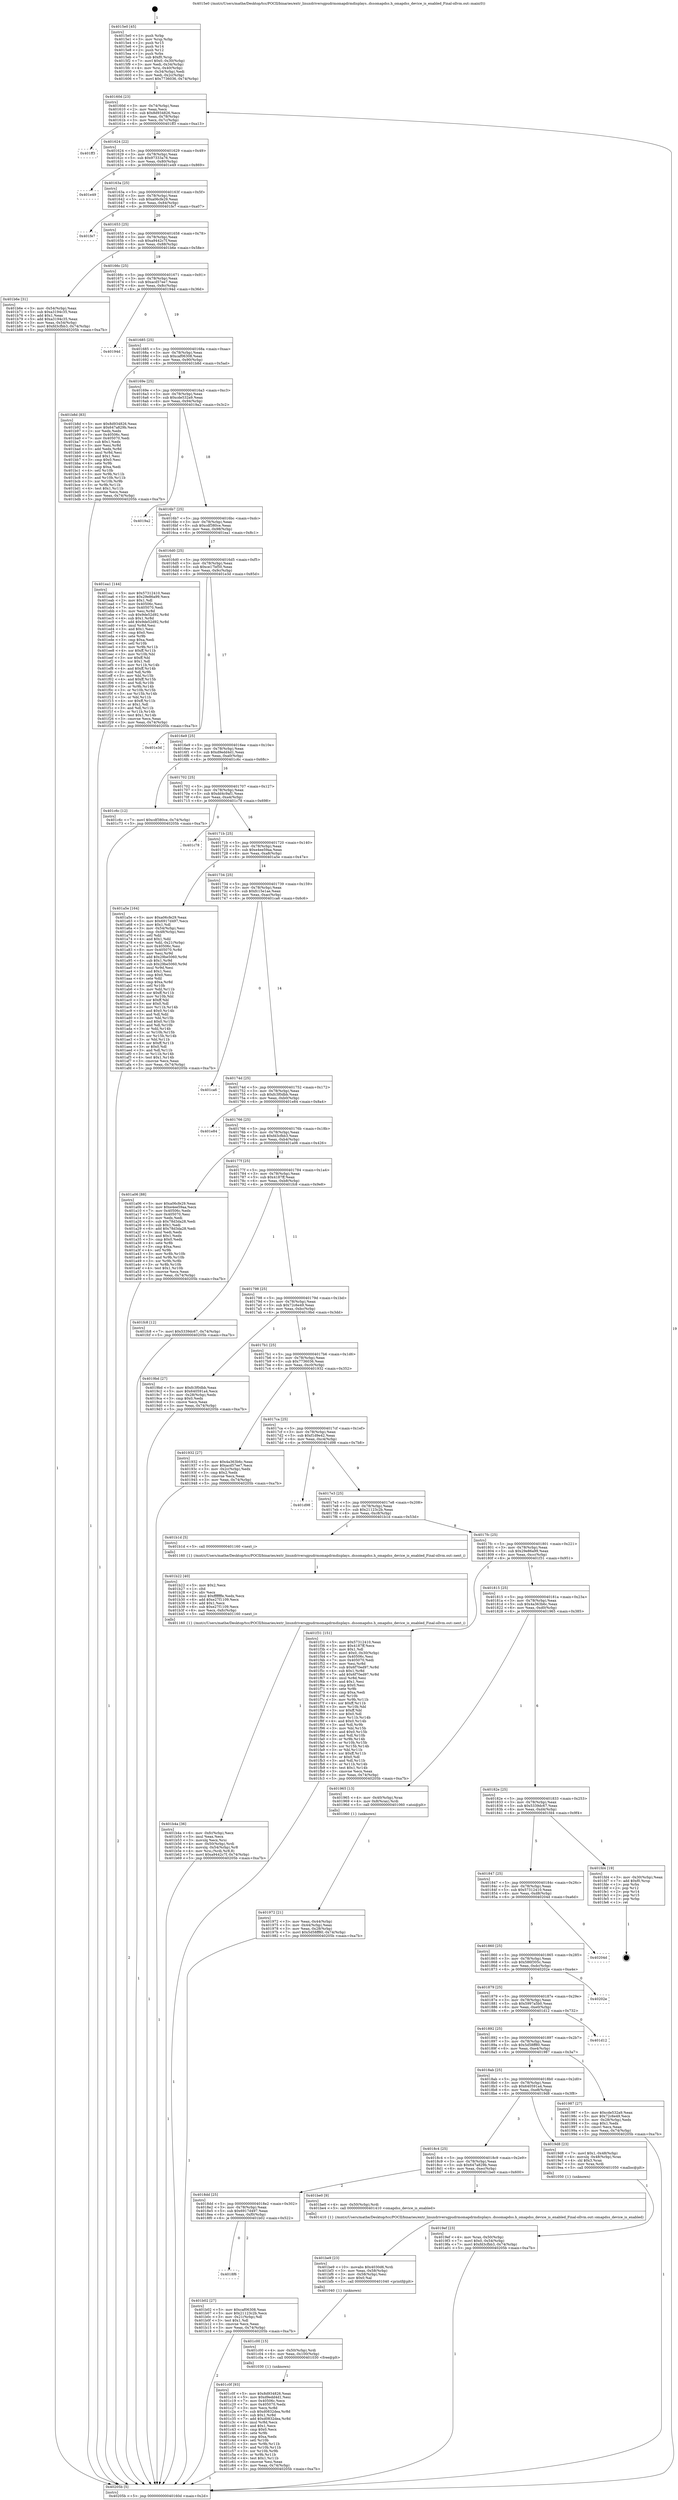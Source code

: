 digraph "0x4015e0" {
  label = "0x4015e0 (/mnt/c/Users/mathe/Desktop/tcc/POCII/binaries/extr_linuxdriversgpudrmomapdrmdisplays..dssomapdss.h_omapdss_device_is_enabled_Final-ollvm.out::main(0))"
  labelloc = "t"
  node[shape=record]

  Entry [label="",width=0.3,height=0.3,shape=circle,fillcolor=black,style=filled]
  "0x40160d" [label="{
     0x40160d [23]\l
     | [instrs]\l
     &nbsp;&nbsp;0x40160d \<+3\>: mov -0x74(%rbp),%eax\l
     &nbsp;&nbsp;0x401610 \<+2\>: mov %eax,%ecx\l
     &nbsp;&nbsp;0x401612 \<+6\>: sub $0x8d934826,%ecx\l
     &nbsp;&nbsp;0x401618 \<+3\>: mov %eax,-0x78(%rbp)\l
     &nbsp;&nbsp;0x40161b \<+3\>: mov %ecx,-0x7c(%rbp)\l
     &nbsp;&nbsp;0x40161e \<+6\>: je 0000000000401ff3 \<main+0xa13\>\l
  }"]
  "0x401ff3" [label="{
     0x401ff3\l
  }", style=dashed]
  "0x401624" [label="{
     0x401624 [22]\l
     | [instrs]\l
     &nbsp;&nbsp;0x401624 \<+5\>: jmp 0000000000401629 \<main+0x49\>\l
     &nbsp;&nbsp;0x401629 \<+3\>: mov -0x78(%rbp),%eax\l
     &nbsp;&nbsp;0x40162c \<+5\>: sub $0x97333a76,%eax\l
     &nbsp;&nbsp;0x401631 \<+3\>: mov %eax,-0x80(%rbp)\l
     &nbsp;&nbsp;0x401634 \<+6\>: je 0000000000401e49 \<main+0x869\>\l
  }"]
  Exit [label="",width=0.3,height=0.3,shape=circle,fillcolor=black,style=filled,peripheries=2]
  "0x401e49" [label="{
     0x401e49\l
  }", style=dashed]
  "0x40163a" [label="{
     0x40163a [25]\l
     | [instrs]\l
     &nbsp;&nbsp;0x40163a \<+5\>: jmp 000000000040163f \<main+0x5f\>\l
     &nbsp;&nbsp;0x40163f \<+3\>: mov -0x78(%rbp),%eax\l
     &nbsp;&nbsp;0x401642 \<+5\>: sub $0xa06cfe29,%eax\l
     &nbsp;&nbsp;0x401647 \<+6\>: mov %eax,-0x84(%rbp)\l
     &nbsp;&nbsp;0x40164d \<+6\>: je 0000000000401fe7 \<main+0xa07\>\l
  }"]
  "0x401c0f" [label="{
     0x401c0f [93]\l
     | [instrs]\l
     &nbsp;&nbsp;0x401c0f \<+5\>: mov $0x8d934826,%eax\l
     &nbsp;&nbsp;0x401c14 \<+5\>: mov $0xd9edd4d1,%esi\l
     &nbsp;&nbsp;0x401c19 \<+7\>: mov 0x40506c,%ecx\l
     &nbsp;&nbsp;0x401c20 \<+7\>: mov 0x405070,%edx\l
     &nbsp;&nbsp;0x401c27 \<+3\>: mov %ecx,%r8d\l
     &nbsp;&nbsp;0x401c2a \<+7\>: sub $0xd0832dea,%r8d\l
     &nbsp;&nbsp;0x401c31 \<+4\>: sub $0x1,%r8d\l
     &nbsp;&nbsp;0x401c35 \<+7\>: add $0xd0832dea,%r8d\l
     &nbsp;&nbsp;0x401c3c \<+4\>: imul %r8d,%ecx\l
     &nbsp;&nbsp;0x401c40 \<+3\>: and $0x1,%ecx\l
     &nbsp;&nbsp;0x401c43 \<+3\>: cmp $0x0,%ecx\l
     &nbsp;&nbsp;0x401c46 \<+4\>: sete %r9b\l
     &nbsp;&nbsp;0x401c4a \<+3\>: cmp $0xa,%edx\l
     &nbsp;&nbsp;0x401c4d \<+4\>: setl %r10b\l
     &nbsp;&nbsp;0x401c51 \<+3\>: mov %r9b,%r11b\l
     &nbsp;&nbsp;0x401c54 \<+3\>: and %r10b,%r11b\l
     &nbsp;&nbsp;0x401c57 \<+3\>: xor %r10b,%r9b\l
     &nbsp;&nbsp;0x401c5a \<+3\>: or %r9b,%r11b\l
     &nbsp;&nbsp;0x401c5d \<+4\>: test $0x1,%r11b\l
     &nbsp;&nbsp;0x401c61 \<+3\>: cmovne %esi,%eax\l
     &nbsp;&nbsp;0x401c64 \<+3\>: mov %eax,-0x74(%rbp)\l
     &nbsp;&nbsp;0x401c67 \<+5\>: jmp 000000000040205b \<main+0xa7b\>\l
  }"]
  "0x401fe7" [label="{
     0x401fe7\l
  }", style=dashed]
  "0x401653" [label="{
     0x401653 [25]\l
     | [instrs]\l
     &nbsp;&nbsp;0x401653 \<+5\>: jmp 0000000000401658 \<main+0x78\>\l
     &nbsp;&nbsp;0x401658 \<+3\>: mov -0x78(%rbp),%eax\l
     &nbsp;&nbsp;0x40165b \<+5\>: sub $0xa9442c7f,%eax\l
     &nbsp;&nbsp;0x401660 \<+6\>: mov %eax,-0x88(%rbp)\l
     &nbsp;&nbsp;0x401666 \<+6\>: je 0000000000401b6e \<main+0x58e\>\l
  }"]
  "0x401c00" [label="{
     0x401c00 [15]\l
     | [instrs]\l
     &nbsp;&nbsp;0x401c00 \<+4\>: mov -0x50(%rbp),%rdi\l
     &nbsp;&nbsp;0x401c04 \<+6\>: mov %eax,-0x100(%rbp)\l
     &nbsp;&nbsp;0x401c0a \<+5\>: call 0000000000401030 \<free@plt\>\l
     | [calls]\l
     &nbsp;&nbsp;0x401030 \{1\} (unknown)\l
  }"]
  "0x401b6e" [label="{
     0x401b6e [31]\l
     | [instrs]\l
     &nbsp;&nbsp;0x401b6e \<+3\>: mov -0x54(%rbp),%eax\l
     &nbsp;&nbsp;0x401b71 \<+5\>: sub $0xa3194c35,%eax\l
     &nbsp;&nbsp;0x401b76 \<+3\>: add $0x1,%eax\l
     &nbsp;&nbsp;0x401b79 \<+5\>: add $0xa3194c35,%eax\l
     &nbsp;&nbsp;0x401b7e \<+3\>: mov %eax,-0x54(%rbp)\l
     &nbsp;&nbsp;0x401b81 \<+7\>: movl $0xfd3cfbb3,-0x74(%rbp)\l
     &nbsp;&nbsp;0x401b88 \<+5\>: jmp 000000000040205b \<main+0xa7b\>\l
  }"]
  "0x40166c" [label="{
     0x40166c [25]\l
     | [instrs]\l
     &nbsp;&nbsp;0x40166c \<+5\>: jmp 0000000000401671 \<main+0x91\>\l
     &nbsp;&nbsp;0x401671 \<+3\>: mov -0x78(%rbp),%eax\l
     &nbsp;&nbsp;0x401674 \<+5\>: sub $0xacd57ee7,%eax\l
     &nbsp;&nbsp;0x401679 \<+6\>: mov %eax,-0x8c(%rbp)\l
     &nbsp;&nbsp;0x40167f \<+6\>: je 000000000040194d \<main+0x36d\>\l
  }"]
  "0x401be9" [label="{
     0x401be9 [23]\l
     | [instrs]\l
     &nbsp;&nbsp;0x401be9 \<+10\>: movabs $0x4030d6,%rdi\l
     &nbsp;&nbsp;0x401bf3 \<+3\>: mov %eax,-0x58(%rbp)\l
     &nbsp;&nbsp;0x401bf6 \<+3\>: mov -0x58(%rbp),%esi\l
     &nbsp;&nbsp;0x401bf9 \<+2\>: mov $0x0,%al\l
     &nbsp;&nbsp;0x401bfb \<+5\>: call 0000000000401040 \<printf@plt\>\l
     | [calls]\l
     &nbsp;&nbsp;0x401040 \{1\} (unknown)\l
  }"]
  "0x40194d" [label="{
     0x40194d\l
  }", style=dashed]
  "0x401685" [label="{
     0x401685 [25]\l
     | [instrs]\l
     &nbsp;&nbsp;0x401685 \<+5\>: jmp 000000000040168a \<main+0xaa\>\l
     &nbsp;&nbsp;0x40168a \<+3\>: mov -0x78(%rbp),%eax\l
     &nbsp;&nbsp;0x40168d \<+5\>: sub $0xcaf06308,%eax\l
     &nbsp;&nbsp;0x401692 \<+6\>: mov %eax,-0x90(%rbp)\l
     &nbsp;&nbsp;0x401698 \<+6\>: je 0000000000401b8d \<main+0x5ad\>\l
  }"]
  "0x401b4a" [label="{
     0x401b4a [36]\l
     | [instrs]\l
     &nbsp;&nbsp;0x401b4a \<+6\>: mov -0xfc(%rbp),%ecx\l
     &nbsp;&nbsp;0x401b50 \<+3\>: imul %eax,%ecx\l
     &nbsp;&nbsp;0x401b53 \<+3\>: movslq %ecx,%rsi\l
     &nbsp;&nbsp;0x401b56 \<+4\>: mov -0x50(%rbp),%rdi\l
     &nbsp;&nbsp;0x401b5a \<+4\>: movslq -0x54(%rbp),%r8\l
     &nbsp;&nbsp;0x401b5e \<+4\>: mov %rsi,(%rdi,%r8,8)\l
     &nbsp;&nbsp;0x401b62 \<+7\>: movl $0xa9442c7f,-0x74(%rbp)\l
     &nbsp;&nbsp;0x401b69 \<+5\>: jmp 000000000040205b \<main+0xa7b\>\l
  }"]
  "0x401b8d" [label="{
     0x401b8d [83]\l
     | [instrs]\l
     &nbsp;&nbsp;0x401b8d \<+5\>: mov $0x8d934826,%eax\l
     &nbsp;&nbsp;0x401b92 \<+5\>: mov $0x647a829b,%ecx\l
     &nbsp;&nbsp;0x401b97 \<+2\>: xor %edx,%edx\l
     &nbsp;&nbsp;0x401b99 \<+7\>: mov 0x40506c,%esi\l
     &nbsp;&nbsp;0x401ba0 \<+7\>: mov 0x405070,%edi\l
     &nbsp;&nbsp;0x401ba7 \<+3\>: sub $0x1,%edx\l
     &nbsp;&nbsp;0x401baa \<+3\>: mov %esi,%r8d\l
     &nbsp;&nbsp;0x401bad \<+3\>: add %edx,%r8d\l
     &nbsp;&nbsp;0x401bb0 \<+4\>: imul %r8d,%esi\l
     &nbsp;&nbsp;0x401bb4 \<+3\>: and $0x1,%esi\l
     &nbsp;&nbsp;0x401bb7 \<+3\>: cmp $0x0,%esi\l
     &nbsp;&nbsp;0x401bba \<+4\>: sete %r9b\l
     &nbsp;&nbsp;0x401bbe \<+3\>: cmp $0xa,%edi\l
     &nbsp;&nbsp;0x401bc1 \<+4\>: setl %r10b\l
     &nbsp;&nbsp;0x401bc5 \<+3\>: mov %r9b,%r11b\l
     &nbsp;&nbsp;0x401bc8 \<+3\>: and %r10b,%r11b\l
     &nbsp;&nbsp;0x401bcb \<+3\>: xor %r10b,%r9b\l
     &nbsp;&nbsp;0x401bce \<+3\>: or %r9b,%r11b\l
     &nbsp;&nbsp;0x401bd1 \<+4\>: test $0x1,%r11b\l
     &nbsp;&nbsp;0x401bd5 \<+3\>: cmovne %ecx,%eax\l
     &nbsp;&nbsp;0x401bd8 \<+3\>: mov %eax,-0x74(%rbp)\l
     &nbsp;&nbsp;0x401bdb \<+5\>: jmp 000000000040205b \<main+0xa7b\>\l
  }"]
  "0x40169e" [label="{
     0x40169e [25]\l
     | [instrs]\l
     &nbsp;&nbsp;0x40169e \<+5\>: jmp 00000000004016a3 \<main+0xc3\>\l
     &nbsp;&nbsp;0x4016a3 \<+3\>: mov -0x78(%rbp),%eax\l
     &nbsp;&nbsp;0x4016a6 \<+5\>: sub $0xcde532a9,%eax\l
     &nbsp;&nbsp;0x4016ab \<+6\>: mov %eax,-0x94(%rbp)\l
     &nbsp;&nbsp;0x4016b1 \<+6\>: je 00000000004019a2 \<main+0x3c2\>\l
  }"]
  "0x401b22" [label="{
     0x401b22 [40]\l
     | [instrs]\l
     &nbsp;&nbsp;0x401b22 \<+5\>: mov $0x2,%ecx\l
     &nbsp;&nbsp;0x401b27 \<+1\>: cltd\l
     &nbsp;&nbsp;0x401b28 \<+2\>: idiv %ecx\l
     &nbsp;&nbsp;0x401b2a \<+6\>: imul $0xfffffffe,%edx,%ecx\l
     &nbsp;&nbsp;0x401b30 \<+6\>: add $0xe27f1109,%ecx\l
     &nbsp;&nbsp;0x401b36 \<+3\>: add $0x1,%ecx\l
     &nbsp;&nbsp;0x401b39 \<+6\>: sub $0xe27f1109,%ecx\l
     &nbsp;&nbsp;0x401b3f \<+6\>: mov %ecx,-0xfc(%rbp)\l
     &nbsp;&nbsp;0x401b45 \<+5\>: call 0000000000401160 \<next_i\>\l
     | [calls]\l
     &nbsp;&nbsp;0x401160 \{1\} (/mnt/c/Users/mathe/Desktop/tcc/POCII/binaries/extr_linuxdriversgpudrmomapdrmdisplays..dssomapdss.h_omapdss_device_is_enabled_Final-ollvm.out::next_i)\l
  }"]
  "0x4019a2" [label="{
     0x4019a2\l
  }", style=dashed]
  "0x4016b7" [label="{
     0x4016b7 [25]\l
     | [instrs]\l
     &nbsp;&nbsp;0x4016b7 \<+5\>: jmp 00000000004016bc \<main+0xdc\>\l
     &nbsp;&nbsp;0x4016bc \<+3\>: mov -0x78(%rbp),%eax\l
     &nbsp;&nbsp;0x4016bf \<+5\>: sub $0xcdf380ce,%eax\l
     &nbsp;&nbsp;0x4016c4 \<+6\>: mov %eax,-0x98(%rbp)\l
     &nbsp;&nbsp;0x4016ca \<+6\>: je 0000000000401ea1 \<main+0x8c1\>\l
  }"]
  "0x4018f6" [label="{
     0x4018f6\l
  }", style=dashed]
  "0x401ea1" [label="{
     0x401ea1 [144]\l
     | [instrs]\l
     &nbsp;&nbsp;0x401ea1 \<+5\>: mov $0x57312410,%eax\l
     &nbsp;&nbsp;0x401ea6 \<+5\>: mov $0x29e86a99,%ecx\l
     &nbsp;&nbsp;0x401eab \<+2\>: mov $0x1,%dl\l
     &nbsp;&nbsp;0x401ead \<+7\>: mov 0x40506c,%esi\l
     &nbsp;&nbsp;0x401eb4 \<+7\>: mov 0x405070,%edi\l
     &nbsp;&nbsp;0x401ebb \<+3\>: mov %esi,%r8d\l
     &nbsp;&nbsp;0x401ebe \<+7\>: sub $0x9de52d92,%r8d\l
     &nbsp;&nbsp;0x401ec5 \<+4\>: sub $0x1,%r8d\l
     &nbsp;&nbsp;0x401ec9 \<+7\>: add $0x9de52d92,%r8d\l
     &nbsp;&nbsp;0x401ed0 \<+4\>: imul %r8d,%esi\l
     &nbsp;&nbsp;0x401ed4 \<+3\>: and $0x1,%esi\l
     &nbsp;&nbsp;0x401ed7 \<+3\>: cmp $0x0,%esi\l
     &nbsp;&nbsp;0x401eda \<+4\>: sete %r9b\l
     &nbsp;&nbsp;0x401ede \<+3\>: cmp $0xa,%edi\l
     &nbsp;&nbsp;0x401ee1 \<+4\>: setl %r10b\l
     &nbsp;&nbsp;0x401ee5 \<+3\>: mov %r9b,%r11b\l
     &nbsp;&nbsp;0x401ee8 \<+4\>: xor $0xff,%r11b\l
     &nbsp;&nbsp;0x401eec \<+3\>: mov %r10b,%bl\l
     &nbsp;&nbsp;0x401eef \<+3\>: xor $0xff,%bl\l
     &nbsp;&nbsp;0x401ef2 \<+3\>: xor $0x1,%dl\l
     &nbsp;&nbsp;0x401ef5 \<+3\>: mov %r11b,%r14b\l
     &nbsp;&nbsp;0x401ef8 \<+4\>: and $0xff,%r14b\l
     &nbsp;&nbsp;0x401efc \<+3\>: and %dl,%r9b\l
     &nbsp;&nbsp;0x401eff \<+3\>: mov %bl,%r15b\l
     &nbsp;&nbsp;0x401f02 \<+4\>: and $0xff,%r15b\l
     &nbsp;&nbsp;0x401f06 \<+3\>: and %dl,%r10b\l
     &nbsp;&nbsp;0x401f09 \<+3\>: or %r9b,%r14b\l
     &nbsp;&nbsp;0x401f0c \<+3\>: or %r10b,%r15b\l
     &nbsp;&nbsp;0x401f0f \<+3\>: xor %r15b,%r14b\l
     &nbsp;&nbsp;0x401f12 \<+3\>: or %bl,%r11b\l
     &nbsp;&nbsp;0x401f15 \<+4\>: xor $0xff,%r11b\l
     &nbsp;&nbsp;0x401f19 \<+3\>: or $0x1,%dl\l
     &nbsp;&nbsp;0x401f1c \<+3\>: and %dl,%r11b\l
     &nbsp;&nbsp;0x401f1f \<+3\>: or %r11b,%r14b\l
     &nbsp;&nbsp;0x401f22 \<+4\>: test $0x1,%r14b\l
     &nbsp;&nbsp;0x401f26 \<+3\>: cmovne %ecx,%eax\l
     &nbsp;&nbsp;0x401f29 \<+3\>: mov %eax,-0x74(%rbp)\l
     &nbsp;&nbsp;0x401f2c \<+5\>: jmp 000000000040205b \<main+0xa7b\>\l
  }"]
  "0x4016d0" [label="{
     0x4016d0 [25]\l
     | [instrs]\l
     &nbsp;&nbsp;0x4016d0 \<+5\>: jmp 00000000004016d5 \<main+0xf5\>\l
     &nbsp;&nbsp;0x4016d5 \<+3\>: mov -0x78(%rbp),%eax\l
     &nbsp;&nbsp;0x4016d8 \<+5\>: sub $0xce17bf50,%eax\l
     &nbsp;&nbsp;0x4016dd \<+6\>: mov %eax,-0x9c(%rbp)\l
     &nbsp;&nbsp;0x4016e3 \<+6\>: je 0000000000401e3d \<main+0x85d\>\l
  }"]
  "0x401b02" [label="{
     0x401b02 [27]\l
     | [instrs]\l
     &nbsp;&nbsp;0x401b02 \<+5\>: mov $0xcaf06308,%eax\l
     &nbsp;&nbsp;0x401b07 \<+5\>: mov $0x21123c2b,%ecx\l
     &nbsp;&nbsp;0x401b0c \<+3\>: mov -0x21(%rbp),%dl\l
     &nbsp;&nbsp;0x401b0f \<+3\>: test $0x1,%dl\l
     &nbsp;&nbsp;0x401b12 \<+3\>: cmovne %ecx,%eax\l
     &nbsp;&nbsp;0x401b15 \<+3\>: mov %eax,-0x74(%rbp)\l
     &nbsp;&nbsp;0x401b18 \<+5\>: jmp 000000000040205b \<main+0xa7b\>\l
  }"]
  "0x401e3d" [label="{
     0x401e3d\l
  }", style=dashed]
  "0x4016e9" [label="{
     0x4016e9 [25]\l
     | [instrs]\l
     &nbsp;&nbsp;0x4016e9 \<+5\>: jmp 00000000004016ee \<main+0x10e\>\l
     &nbsp;&nbsp;0x4016ee \<+3\>: mov -0x78(%rbp),%eax\l
     &nbsp;&nbsp;0x4016f1 \<+5\>: sub $0xd9edd4d1,%eax\l
     &nbsp;&nbsp;0x4016f6 \<+6\>: mov %eax,-0xa0(%rbp)\l
     &nbsp;&nbsp;0x4016fc \<+6\>: je 0000000000401c6c \<main+0x68c\>\l
  }"]
  "0x4018dd" [label="{
     0x4018dd [25]\l
     | [instrs]\l
     &nbsp;&nbsp;0x4018dd \<+5\>: jmp 00000000004018e2 \<main+0x302\>\l
     &nbsp;&nbsp;0x4018e2 \<+3\>: mov -0x78(%rbp),%eax\l
     &nbsp;&nbsp;0x4018e5 \<+5\>: sub $0x6917d497,%eax\l
     &nbsp;&nbsp;0x4018ea \<+6\>: mov %eax,-0xf0(%rbp)\l
     &nbsp;&nbsp;0x4018f0 \<+6\>: je 0000000000401b02 \<main+0x522\>\l
  }"]
  "0x401c6c" [label="{
     0x401c6c [12]\l
     | [instrs]\l
     &nbsp;&nbsp;0x401c6c \<+7\>: movl $0xcdf380ce,-0x74(%rbp)\l
     &nbsp;&nbsp;0x401c73 \<+5\>: jmp 000000000040205b \<main+0xa7b\>\l
  }"]
  "0x401702" [label="{
     0x401702 [25]\l
     | [instrs]\l
     &nbsp;&nbsp;0x401702 \<+5\>: jmp 0000000000401707 \<main+0x127\>\l
     &nbsp;&nbsp;0x401707 \<+3\>: mov -0x78(%rbp),%eax\l
     &nbsp;&nbsp;0x40170a \<+5\>: sub $0xdd4c9af1,%eax\l
     &nbsp;&nbsp;0x40170f \<+6\>: mov %eax,-0xa4(%rbp)\l
     &nbsp;&nbsp;0x401715 \<+6\>: je 0000000000401c78 \<main+0x698\>\l
  }"]
  "0x401be0" [label="{
     0x401be0 [9]\l
     | [instrs]\l
     &nbsp;&nbsp;0x401be0 \<+4\>: mov -0x50(%rbp),%rdi\l
     &nbsp;&nbsp;0x401be4 \<+5\>: call 0000000000401410 \<omapdss_device_is_enabled\>\l
     | [calls]\l
     &nbsp;&nbsp;0x401410 \{1\} (/mnt/c/Users/mathe/Desktop/tcc/POCII/binaries/extr_linuxdriversgpudrmomapdrmdisplays..dssomapdss.h_omapdss_device_is_enabled_Final-ollvm.out::omapdss_device_is_enabled)\l
  }"]
  "0x401c78" [label="{
     0x401c78\l
  }", style=dashed]
  "0x40171b" [label="{
     0x40171b [25]\l
     | [instrs]\l
     &nbsp;&nbsp;0x40171b \<+5\>: jmp 0000000000401720 \<main+0x140\>\l
     &nbsp;&nbsp;0x401720 \<+3\>: mov -0x78(%rbp),%eax\l
     &nbsp;&nbsp;0x401723 \<+5\>: sub $0xe4ee59aa,%eax\l
     &nbsp;&nbsp;0x401728 \<+6\>: mov %eax,-0xa8(%rbp)\l
     &nbsp;&nbsp;0x40172e \<+6\>: je 0000000000401a5e \<main+0x47e\>\l
  }"]
  "0x4019ef" [label="{
     0x4019ef [23]\l
     | [instrs]\l
     &nbsp;&nbsp;0x4019ef \<+4\>: mov %rax,-0x50(%rbp)\l
     &nbsp;&nbsp;0x4019f3 \<+7\>: movl $0x0,-0x54(%rbp)\l
     &nbsp;&nbsp;0x4019fa \<+7\>: movl $0xfd3cfbb3,-0x74(%rbp)\l
     &nbsp;&nbsp;0x401a01 \<+5\>: jmp 000000000040205b \<main+0xa7b\>\l
  }"]
  "0x401a5e" [label="{
     0x401a5e [164]\l
     | [instrs]\l
     &nbsp;&nbsp;0x401a5e \<+5\>: mov $0xa06cfe29,%eax\l
     &nbsp;&nbsp;0x401a63 \<+5\>: mov $0x6917d497,%ecx\l
     &nbsp;&nbsp;0x401a68 \<+2\>: mov $0x1,%dl\l
     &nbsp;&nbsp;0x401a6a \<+3\>: mov -0x54(%rbp),%esi\l
     &nbsp;&nbsp;0x401a6d \<+3\>: cmp -0x48(%rbp),%esi\l
     &nbsp;&nbsp;0x401a70 \<+4\>: setl %dil\l
     &nbsp;&nbsp;0x401a74 \<+4\>: and $0x1,%dil\l
     &nbsp;&nbsp;0x401a78 \<+4\>: mov %dil,-0x21(%rbp)\l
     &nbsp;&nbsp;0x401a7c \<+7\>: mov 0x40506c,%esi\l
     &nbsp;&nbsp;0x401a83 \<+8\>: mov 0x405070,%r8d\l
     &nbsp;&nbsp;0x401a8b \<+3\>: mov %esi,%r9d\l
     &nbsp;&nbsp;0x401a8e \<+7\>: add $0x29be5060,%r9d\l
     &nbsp;&nbsp;0x401a95 \<+4\>: sub $0x1,%r9d\l
     &nbsp;&nbsp;0x401a99 \<+7\>: sub $0x29be5060,%r9d\l
     &nbsp;&nbsp;0x401aa0 \<+4\>: imul %r9d,%esi\l
     &nbsp;&nbsp;0x401aa4 \<+3\>: and $0x1,%esi\l
     &nbsp;&nbsp;0x401aa7 \<+3\>: cmp $0x0,%esi\l
     &nbsp;&nbsp;0x401aaa \<+4\>: sete %dil\l
     &nbsp;&nbsp;0x401aae \<+4\>: cmp $0xa,%r8d\l
     &nbsp;&nbsp;0x401ab2 \<+4\>: setl %r10b\l
     &nbsp;&nbsp;0x401ab6 \<+3\>: mov %dil,%r11b\l
     &nbsp;&nbsp;0x401ab9 \<+4\>: xor $0xff,%r11b\l
     &nbsp;&nbsp;0x401abd \<+3\>: mov %r10b,%bl\l
     &nbsp;&nbsp;0x401ac0 \<+3\>: xor $0xff,%bl\l
     &nbsp;&nbsp;0x401ac3 \<+3\>: xor $0x0,%dl\l
     &nbsp;&nbsp;0x401ac6 \<+3\>: mov %r11b,%r14b\l
     &nbsp;&nbsp;0x401ac9 \<+4\>: and $0x0,%r14b\l
     &nbsp;&nbsp;0x401acd \<+3\>: and %dl,%dil\l
     &nbsp;&nbsp;0x401ad0 \<+3\>: mov %bl,%r15b\l
     &nbsp;&nbsp;0x401ad3 \<+4\>: and $0x0,%r15b\l
     &nbsp;&nbsp;0x401ad7 \<+3\>: and %dl,%r10b\l
     &nbsp;&nbsp;0x401ada \<+3\>: or %dil,%r14b\l
     &nbsp;&nbsp;0x401add \<+3\>: or %r10b,%r15b\l
     &nbsp;&nbsp;0x401ae0 \<+3\>: xor %r15b,%r14b\l
     &nbsp;&nbsp;0x401ae3 \<+3\>: or %bl,%r11b\l
     &nbsp;&nbsp;0x401ae6 \<+4\>: xor $0xff,%r11b\l
     &nbsp;&nbsp;0x401aea \<+3\>: or $0x0,%dl\l
     &nbsp;&nbsp;0x401aed \<+3\>: and %dl,%r11b\l
     &nbsp;&nbsp;0x401af0 \<+3\>: or %r11b,%r14b\l
     &nbsp;&nbsp;0x401af3 \<+4\>: test $0x1,%r14b\l
     &nbsp;&nbsp;0x401af7 \<+3\>: cmovne %ecx,%eax\l
     &nbsp;&nbsp;0x401afa \<+3\>: mov %eax,-0x74(%rbp)\l
     &nbsp;&nbsp;0x401afd \<+5\>: jmp 000000000040205b \<main+0xa7b\>\l
  }"]
  "0x401734" [label="{
     0x401734 [25]\l
     | [instrs]\l
     &nbsp;&nbsp;0x401734 \<+5\>: jmp 0000000000401739 \<main+0x159\>\l
     &nbsp;&nbsp;0x401739 \<+3\>: mov -0x78(%rbp),%eax\l
     &nbsp;&nbsp;0x40173c \<+5\>: sub $0xfc15e1ae,%eax\l
     &nbsp;&nbsp;0x401741 \<+6\>: mov %eax,-0xac(%rbp)\l
     &nbsp;&nbsp;0x401747 \<+6\>: je 0000000000401ca6 \<main+0x6c6\>\l
  }"]
  "0x4018c4" [label="{
     0x4018c4 [25]\l
     | [instrs]\l
     &nbsp;&nbsp;0x4018c4 \<+5\>: jmp 00000000004018c9 \<main+0x2e9\>\l
     &nbsp;&nbsp;0x4018c9 \<+3\>: mov -0x78(%rbp),%eax\l
     &nbsp;&nbsp;0x4018cc \<+5\>: sub $0x647a829b,%eax\l
     &nbsp;&nbsp;0x4018d1 \<+6\>: mov %eax,-0xec(%rbp)\l
     &nbsp;&nbsp;0x4018d7 \<+6\>: je 0000000000401be0 \<main+0x600\>\l
  }"]
  "0x401ca6" [label="{
     0x401ca6\l
  }", style=dashed]
  "0x40174d" [label="{
     0x40174d [25]\l
     | [instrs]\l
     &nbsp;&nbsp;0x40174d \<+5\>: jmp 0000000000401752 \<main+0x172\>\l
     &nbsp;&nbsp;0x401752 \<+3\>: mov -0x78(%rbp),%eax\l
     &nbsp;&nbsp;0x401755 \<+5\>: sub $0xfc3f0dbb,%eax\l
     &nbsp;&nbsp;0x40175a \<+6\>: mov %eax,-0xb0(%rbp)\l
     &nbsp;&nbsp;0x401760 \<+6\>: je 0000000000401e84 \<main+0x8a4\>\l
  }"]
  "0x4019d8" [label="{
     0x4019d8 [23]\l
     | [instrs]\l
     &nbsp;&nbsp;0x4019d8 \<+7\>: movl $0x1,-0x48(%rbp)\l
     &nbsp;&nbsp;0x4019df \<+4\>: movslq -0x48(%rbp),%rax\l
     &nbsp;&nbsp;0x4019e3 \<+4\>: shl $0x3,%rax\l
     &nbsp;&nbsp;0x4019e7 \<+3\>: mov %rax,%rdi\l
     &nbsp;&nbsp;0x4019ea \<+5\>: call 0000000000401050 \<malloc@plt\>\l
     | [calls]\l
     &nbsp;&nbsp;0x401050 \{1\} (unknown)\l
  }"]
  "0x401e84" [label="{
     0x401e84\l
  }", style=dashed]
  "0x401766" [label="{
     0x401766 [25]\l
     | [instrs]\l
     &nbsp;&nbsp;0x401766 \<+5\>: jmp 000000000040176b \<main+0x18b\>\l
     &nbsp;&nbsp;0x40176b \<+3\>: mov -0x78(%rbp),%eax\l
     &nbsp;&nbsp;0x40176e \<+5\>: sub $0xfd3cfbb3,%eax\l
     &nbsp;&nbsp;0x401773 \<+6\>: mov %eax,-0xb4(%rbp)\l
     &nbsp;&nbsp;0x401779 \<+6\>: je 0000000000401a06 \<main+0x426\>\l
  }"]
  "0x4018ab" [label="{
     0x4018ab [25]\l
     | [instrs]\l
     &nbsp;&nbsp;0x4018ab \<+5\>: jmp 00000000004018b0 \<main+0x2d0\>\l
     &nbsp;&nbsp;0x4018b0 \<+3\>: mov -0x78(%rbp),%eax\l
     &nbsp;&nbsp;0x4018b3 \<+5\>: sub $0x640591a4,%eax\l
     &nbsp;&nbsp;0x4018b8 \<+6\>: mov %eax,-0xe8(%rbp)\l
     &nbsp;&nbsp;0x4018be \<+6\>: je 00000000004019d8 \<main+0x3f8\>\l
  }"]
  "0x401a06" [label="{
     0x401a06 [88]\l
     | [instrs]\l
     &nbsp;&nbsp;0x401a06 \<+5\>: mov $0xa06cfe29,%eax\l
     &nbsp;&nbsp;0x401a0b \<+5\>: mov $0xe4ee59aa,%ecx\l
     &nbsp;&nbsp;0x401a10 \<+7\>: mov 0x40506c,%edx\l
     &nbsp;&nbsp;0x401a17 \<+7\>: mov 0x405070,%esi\l
     &nbsp;&nbsp;0x401a1e \<+2\>: mov %edx,%edi\l
     &nbsp;&nbsp;0x401a20 \<+6\>: sub $0x78d3da28,%edi\l
     &nbsp;&nbsp;0x401a26 \<+3\>: sub $0x1,%edi\l
     &nbsp;&nbsp;0x401a29 \<+6\>: add $0x78d3da28,%edi\l
     &nbsp;&nbsp;0x401a2f \<+3\>: imul %edi,%edx\l
     &nbsp;&nbsp;0x401a32 \<+3\>: and $0x1,%edx\l
     &nbsp;&nbsp;0x401a35 \<+3\>: cmp $0x0,%edx\l
     &nbsp;&nbsp;0x401a38 \<+4\>: sete %r8b\l
     &nbsp;&nbsp;0x401a3c \<+3\>: cmp $0xa,%esi\l
     &nbsp;&nbsp;0x401a3f \<+4\>: setl %r9b\l
     &nbsp;&nbsp;0x401a43 \<+3\>: mov %r8b,%r10b\l
     &nbsp;&nbsp;0x401a46 \<+3\>: and %r9b,%r10b\l
     &nbsp;&nbsp;0x401a49 \<+3\>: xor %r9b,%r8b\l
     &nbsp;&nbsp;0x401a4c \<+3\>: or %r8b,%r10b\l
     &nbsp;&nbsp;0x401a4f \<+4\>: test $0x1,%r10b\l
     &nbsp;&nbsp;0x401a53 \<+3\>: cmovne %ecx,%eax\l
     &nbsp;&nbsp;0x401a56 \<+3\>: mov %eax,-0x74(%rbp)\l
     &nbsp;&nbsp;0x401a59 \<+5\>: jmp 000000000040205b \<main+0xa7b\>\l
  }"]
  "0x40177f" [label="{
     0x40177f [25]\l
     | [instrs]\l
     &nbsp;&nbsp;0x40177f \<+5\>: jmp 0000000000401784 \<main+0x1a4\>\l
     &nbsp;&nbsp;0x401784 \<+3\>: mov -0x78(%rbp),%eax\l
     &nbsp;&nbsp;0x401787 \<+5\>: sub $0x4187ff,%eax\l
     &nbsp;&nbsp;0x40178c \<+6\>: mov %eax,-0xb8(%rbp)\l
     &nbsp;&nbsp;0x401792 \<+6\>: je 0000000000401fc8 \<main+0x9e8\>\l
  }"]
  "0x401987" [label="{
     0x401987 [27]\l
     | [instrs]\l
     &nbsp;&nbsp;0x401987 \<+5\>: mov $0xcde532a9,%eax\l
     &nbsp;&nbsp;0x40198c \<+5\>: mov $0x72c6e49,%ecx\l
     &nbsp;&nbsp;0x401991 \<+3\>: mov -0x28(%rbp),%edx\l
     &nbsp;&nbsp;0x401994 \<+3\>: cmp $0x1,%edx\l
     &nbsp;&nbsp;0x401997 \<+3\>: cmovl %ecx,%eax\l
     &nbsp;&nbsp;0x40199a \<+3\>: mov %eax,-0x74(%rbp)\l
     &nbsp;&nbsp;0x40199d \<+5\>: jmp 000000000040205b \<main+0xa7b\>\l
  }"]
  "0x401fc8" [label="{
     0x401fc8 [12]\l
     | [instrs]\l
     &nbsp;&nbsp;0x401fc8 \<+7\>: movl $0x5339dc67,-0x74(%rbp)\l
     &nbsp;&nbsp;0x401fcf \<+5\>: jmp 000000000040205b \<main+0xa7b\>\l
  }"]
  "0x401798" [label="{
     0x401798 [25]\l
     | [instrs]\l
     &nbsp;&nbsp;0x401798 \<+5\>: jmp 000000000040179d \<main+0x1bd\>\l
     &nbsp;&nbsp;0x40179d \<+3\>: mov -0x78(%rbp),%eax\l
     &nbsp;&nbsp;0x4017a0 \<+5\>: sub $0x72c6e49,%eax\l
     &nbsp;&nbsp;0x4017a5 \<+6\>: mov %eax,-0xbc(%rbp)\l
     &nbsp;&nbsp;0x4017ab \<+6\>: je 00000000004019bd \<main+0x3dd\>\l
  }"]
  "0x401892" [label="{
     0x401892 [25]\l
     | [instrs]\l
     &nbsp;&nbsp;0x401892 \<+5\>: jmp 0000000000401897 \<main+0x2b7\>\l
     &nbsp;&nbsp;0x401897 \<+3\>: mov -0x78(%rbp),%eax\l
     &nbsp;&nbsp;0x40189a \<+5\>: sub $0x5d58ff80,%eax\l
     &nbsp;&nbsp;0x40189f \<+6\>: mov %eax,-0xe4(%rbp)\l
     &nbsp;&nbsp;0x4018a5 \<+6\>: je 0000000000401987 \<main+0x3a7\>\l
  }"]
  "0x4019bd" [label="{
     0x4019bd [27]\l
     | [instrs]\l
     &nbsp;&nbsp;0x4019bd \<+5\>: mov $0xfc3f0dbb,%eax\l
     &nbsp;&nbsp;0x4019c2 \<+5\>: mov $0x640591a4,%ecx\l
     &nbsp;&nbsp;0x4019c7 \<+3\>: mov -0x28(%rbp),%edx\l
     &nbsp;&nbsp;0x4019ca \<+3\>: cmp $0x0,%edx\l
     &nbsp;&nbsp;0x4019cd \<+3\>: cmove %ecx,%eax\l
     &nbsp;&nbsp;0x4019d0 \<+3\>: mov %eax,-0x74(%rbp)\l
     &nbsp;&nbsp;0x4019d3 \<+5\>: jmp 000000000040205b \<main+0xa7b\>\l
  }"]
  "0x4017b1" [label="{
     0x4017b1 [25]\l
     | [instrs]\l
     &nbsp;&nbsp;0x4017b1 \<+5\>: jmp 00000000004017b6 \<main+0x1d6\>\l
     &nbsp;&nbsp;0x4017b6 \<+3\>: mov -0x78(%rbp),%eax\l
     &nbsp;&nbsp;0x4017b9 \<+5\>: sub $0x7736036,%eax\l
     &nbsp;&nbsp;0x4017be \<+6\>: mov %eax,-0xc0(%rbp)\l
     &nbsp;&nbsp;0x4017c4 \<+6\>: je 0000000000401932 \<main+0x352\>\l
  }"]
  "0x401d12" [label="{
     0x401d12\l
  }", style=dashed]
  "0x401932" [label="{
     0x401932 [27]\l
     | [instrs]\l
     &nbsp;&nbsp;0x401932 \<+5\>: mov $0x4a363b6c,%eax\l
     &nbsp;&nbsp;0x401937 \<+5\>: mov $0xacd57ee7,%ecx\l
     &nbsp;&nbsp;0x40193c \<+3\>: mov -0x2c(%rbp),%edx\l
     &nbsp;&nbsp;0x40193f \<+3\>: cmp $0x2,%edx\l
     &nbsp;&nbsp;0x401942 \<+3\>: cmovne %ecx,%eax\l
     &nbsp;&nbsp;0x401945 \<+3\>: mov %eax,-0x74(%rbp)\l
     &nbsp;&nbsp;0x401948 \<+5\>: jmp 000000000040205b \<main+0xa7b\>\l
  }"]
  "0x4017ca" [label="{
     0x4017ca [25]\l
     | [instrs]\l
     &nbsp;&nbsp;0x4017ca \<+5\>: jmp 00000000004017cf \<main+0x1ef\>\l
     &nbsp;&nbsp;0x4017cf \<+3\>: mov -0x78(%rbp),%eax\l
     &nbsp;&nbsp;0x4017d2 \<+5\>: sub $0xf1d9e42,%eax\l
     &nbsp;&nbsp;0x4017d7 \<+6\>: mov %eax,-0xc4(%rbp)\l
     &nbsp;&nbsp;0x4017dd \<+6\>: je 0000000000401d98 \<main+0x7b8\>\l
  }"]
  "0x40205b" [label="{
     0x40205b [5]\l
     | [instrs]\l
     &nbsp;&nbsp;0x40205b \<+5\>: jmp 000000000040160d \<main+0x2d\>\l
  }"]
  "0x4015e0" [label="{
     0x4015e0 [45]\l
     | [instrs]\l
     &nbsp;&nbsp;0x4015e0 \<+1\>: push %rbp\l
     &nbsp;&nbsp;0x4015e1 \<+3\>: mov %rsp,%rbp\l
     &nbsp;&nbsp;0x4015e4 \<+2\>: push %r15\l
     &nbsp;&nbsp;0x4015e6 \<+2\>: push %r14\l
     &nbsp;&nbsp;0x4015e8 \<+2\>: push %r12\l
     &nbsp;&nbsp;0x4015ea \<+1\>: push %rbx\l
     &nbsp;&nbsp;0x4015eb \<+7\>: sub $0xf0,%rsp\l
     &nbsp;&nbsp;0x4015f2 \<+7\>: movl $0x0,-0x30(%rbp)\l
     &nbsp;&nbsp;0x4015f9 \<+3\>: mov %edi,-0x34(%rbp)\l
     &nbsp;&nbsp;0x4015fc \<+4\>: mov %rsi,-0x40(%rbp)\l
     &nbsp;&nbsp;0x401600 \<+3\>: mov -0x34(%rbp),%edi\l
     &nbsp;&nbsp;0x401603 \<+3\>: mov %edi,-0x2c(%rbp)\l
     &nbsp;&nbsp;0x401606 \<+7\>: movl $0x7736036,-0x74(%rbp)\l
  }"]
  "0x401879" [label="{
     0x401879 [25]\l
     | [instrs]\l
     &nbsp;&nbsp;0x401879 \<+5\>: jmp 000000000040187e \<main+0x29e\>\l
     &nbsp;&nbsp;0x40187e \<+3\>: mov -0x78(%rbp),%eax\l
     &nbsp;&nbsp;0x401881 \<+5\>: sub $0x5997a5b0,%eax\l
     &nbsp;&nbsp;0x401886 \<+6\>: mov %eax,-0xe0(%rbp)\l
     &nbsp;&nbsp;0x40188c \<+6\>: je 0000000000401d12 \<main+0x732\>\l
  }"]
  "0x401d98" [label="{
     0x401d98\l
  }", style=dashed]
  "0x4017e3" [label="{
     0x4017e3 [25]\l
     | [instrs]\l
     &nbsp;&nbsp;0x4017e3 \<+5\>: jmp 00000000004017e8 \<main+0x208\>\l
     &nbsp;&nbsp;0x4017e8 \<+3\>: mov -0x78(%rbp),%eax\l
     &nbsp;&nbsp;0x4017eb \<+5\>: sub $0x21123c2b,%eax\l
     &nbsp;&nbsp;0x4017f0 \<+6\>: mov %eax,-0xc8(%rbp)\l
     &nbsp;&nbsp;0x4017f6 \<+6\>: je 0000000000401b1d \<main+0x53d\>\l
  }"]
  "0x40202e" [label="{
     0x40202e\l
  }", style=dashed]
  "0x401b1d" [label="{
     0x401b1d [5]\l
     | [instrs]\l
     &nbsp;&nbsp;0x401b1d \<+5\>: call 0000000000401160 \<next_i\>\l
     | [calls]\l
     &nbsp;&nbsp;0x401160 \{1\} (/mnt/c/Users/mathe/Desktop/tcc/POCII/binaries/extr_linuxdriversgpudrmomapdrmdisplays..dssomapdss.h_omapdss_device_is_enabled_Final-ollvm.out::next_i)\l
  }"]
  "0x4017fc" [label="{
     0x4017fc [25]\l
     | [instrs]\l
     &nbsp;&nbsp;0x4017fc \<+5\>: jmp 0000000000401801 \<main+0x221\>\l
     &nbsp;&nbsp;0x401801 \<+3\>: mov -0x78(%rbp),%eax\l
     &nbsp;&nbsp;0x401804 \<+5\>: sub $0x29e86a99,%eax\l
     &nbsp;&nbsp;0x401809 \<+6\>: mov %eax,-0xcc(%rbp)\l
     &nbsp;&nbsp;0x40180f \<+6\>: je 0000000000401f31 \<main+0x951\>\l
  }"]
  "0x401860" [label="{
     0x401860 [25]\l
     | [instrs]\l
     &nbsp;&nbsp;0x401860 \<+5\>: jmp 0000000000401865 \<main+0x285\>\l
     &nbsp;&nbsp;0x401865 \<+3\>: mov -0x78(%rbp),%eax\l
     &nbsp;&nbsp;0x401868 \<+5\>: sub $0x586f305c,%eax\l
     &nbsp;&nbsp;0x40186d \<+6\>: mov %eax,-0xdc(%rbp)\l
     &nbsp;&nbsp;0x401873 \<+6\>: je 000000000040202e \<main+0xa4e\>\l
  }"]
  "0x401f31" [label="{
     0x401f31 [151]\l
     | [instrs]\l
     &nbsp;&nbsp;0x401f31 \<+5\>: mov $0x57312410,%eax\l
     &nbsp;&nbsp;0x401f36 \<+5\>: mov $0x4187ff,%ecx\l
     &nbsp;&nbsp;0x401f3b \<+2\>: mov $0x1,%dl\l
     &nbsp;&nbsp;0x401f3d \<+7\>: movl $0x0,-0x30(%rbp)\l
     &nbsp;&nbsp;0x401f44 \<+7\>: mov 0x40506c,%esi\l
     &nbsp;&nbsp;0x401f4b \<+7\>: mov 0x405070,%edi\l
     &nbsp;&nbsp;0x401f52 \<+3\>: mov %esi,%r8d\l
     &nbsp;&nbsp;0x401f55 \<+7\>: sub $0x6f70ed97,%r8d\l
     &nbsp;&nbsp;0x401f5c \<+4\>: sub $0x1,%r8d\l
     &nbsp;&nbsp;0x401f60 \<+7\>: add $0x6f70ed97,%r8d\l
     &nbsp;&nbsp;0x401f67 \<+4\>: imul %r8d,%esi\l
     &nbsp;&nbsp;0x401f6b \<+3\>: and $0x1,%esi\l
     &nbsp;&nbsp;0x401f6e \<+3\>: cmp $0x0,%esi\l
     &nbsp;&nbsp;0x401f71 \<+4\>: sete %r9b\l
     &nbsp;&nbsp;0x401f75 \<+3\>: cmp $0xa,%edi\l
     &nbsp;&nbsp;0x401f78 \<+4\>: setl %r10b\l
     &nbsp;&nbsp;0x401f7c \<+3\>: mov %r9b,%r11b\l
     &nbsp;&nbsp;0x401f7f \<+4\>: xor $0xff,%r11b\l
     &nbsp;&nbsp;0x401f83 \<+3\>: mov %r10b,%bl\l
     &nbsp;&nbsp;0x401f86 \<+3\>: xor $0xff,%bl\l
     &nbsp;&nbsp;0x401f89 \<+3\>: xor $0x0,%dl\l
     &nbsp;&nbsp;0x401f8c \<+3\>: mov %r11b,%r14b\l
     &nbsp;&nbsp;0x401f8f \<+4\>: and $0x0,%r14b\l
     &nbsp;&nbsp;0x401f93 \<+3\>: and %dl,%r9b\l
     &nbsp;&nbsp;0x401f96 \<+3\>: mov %bl,%r15b\l
     &nbsp;&nbsp;0x401f99 \<+4\>: and $0x0,%r15b\l
     &nbsp;&nbsp;0x401f9d \<+3\>: and %dl,%r10b\l
     &nbsp;&nbsp;0x401fa0 \<+3\>: or %r9b,%r14b\l
     &nbsp;&nbsp;0x401fa3 \<+3\>: or %r10b,%r15b\l
     &nbsp;&nbsp;0x401fa6 \<+3\>: xor %r15b,%r14b\l
     &nbsp;&nbsp;0x401fa9 \<+3\>: or %bl,%r11b\l
     &nbsp;&nbsp;0x401fac \<+4\>: xor $0xff,%r11b\l
     &nbsp;&nbsp;0x401fb0 \<+3\>: or $0x0,%dl\l
     &nbsp;&nbsp;0x401fb3 \<+3\>: and %dl,%r11b\l
     &nbsp;&nbsp;0x401fb6 \<+3\>: or %r11b,%r14b\l
     &nbsp;&nbsp;0x401fb9 \<+4\>: test $0x1,%r14b\l
     &nbsp;&nbsp;0x401fbd \<+3\>: cmovne %ecx,%eax\l
     &nbsp;&nbsp;0x401fc0 \<+3\>: mov %eax,-0x74(%rbp)\l
     &nbsp;&nbsp;0x401fc3 \<+5\>: jmp 000000000040205b \<main+0xa7b\>\l
  }"]
  "0x401815" [label="{
     0x401815 [25]\l
     | [instrs]\l
     &nbsp;&nbsp;0x401815 \<+5\>: jmp 000000000040181a \<main+0x23a\>\l
     &nbsp;&nbsp;0x40181a \<+3\>: mov -0x78(%rbp),%eax\l
     &nbsp;&nbsp;0x40181d \<+5\>: sub $0x4a363b6c,%eax\l
     &nbsp;&nbsp;0x401822 \<+6\>: mov %eax,-0xd0(%rbp)\l
     &nbsp;&nbsp;0x401828 \<+6\>: je 0000000000401965 \<main+0x385\>\l
  }"]
  "0x40204d" [label="{
     0x40204d\l
  }", style=dashed]
  "0x401965" [label="{
     0x401965 [13]\l
     | [instrs]\l
     &nbsp;&nbsp;0x401965 \<+4\>: mov -0x40(%rbp),%rax\l
     &nbsp;&nbsp;0x401969 \<+4\>: mov 0x8(%rax),%rdi\l
     &nbsp;&nbsp;0x40196d \<+5\>: call 0000000000401060 \<atoi@plt\>\l
     | [calls]\l
     &nbsp;&nbsp;0x401060 \{1\} (unknown)\l
  }"]
  "0x40182e" [label="{
     0x40182e [25]\l
     | [instrs]\l
     &nbsp;&nbsp;0x40182e \<+5\>: jmp 0000000000401833 \<main+0x253\>\l
     &nbsp;&nbsp;0x401833 \<+3\>: mov -0x78(%rbp),%eax\l
     &nbsp;&nbsp;0x401836 \<+5\>: sub $0x5339dc67,%eax\l
     &nbsp;&nbsp;0x40183b \<+6\>: mov %eax,-0xd4(%rbp)\l
     &nbsp;&nbsp;0x401841 \<+6\>: je 0000000000401fd4 \<main+0x9f4\>\l
  }"]
  "0x401972" [label="{
     0x401972 [21]\l
     | [instrs]\l
     &nbsp;&nbsp;0x401972 \<+3\>: mov %eax,-0x44(%rbp)\l
     &nbsp;&nbsp;0x401975 \<+3\>: mov -0x44(%rbp),%eax\l
     &nbsp;&nbsp;0x401978 \<+3\>: mov %eax,-0x28(%rbp)\l
     &nbsp;&nbsp;0x40197b \<+7\>: movl $0x5d58ff80,-0x74(%rbp)\l
     &nbsp;&nbsp;0x401982 \<+5\>: jmp 000000000040205b \<main+0xa7b\>\l
  }"]
  "0x401847" [label="{
     0x401847 [25]\l
     | [instrs]\l
     &nbsp;&nbsp;0x401847 \<+5\>: jmp 000000000040184c \<main+0x26c\>\l
     &nbsp;&nbsp;0x40184c \<+3\>: mov -0x78(%rbp),%eax\l
     &nbsp;&nbsp;0x40184f \<+5\>: sub $0x57312410,%eax\l
     &nbsp;&nbsp;0x401854 \<+6\>: mov %eax,-0xd8(%rbp)\l
     &nbsp;&nbsp;0x40185a \<+6\>: je 000000000040204d \<main+0xa6d\>\l
  }"]
  "0x401fd4" [label="{
     0x401fd4 [19]\l
     | [instrs]\l
     &nbsp;&nbsp;0x401fd4 \<+3\>: mov -0x30(%rbp),%eax\l
     &nbsp;&nbsp;0x401fd7 \<+7\>: add $0xf0,%rsp\l
     &nbsp;&nbsp;0x401fde \<+1\>: pop %rbx\l
     &nbsp;&nbsp;0x401fdf \<+2\>: pop %r12\l
     &nbsp;&nbsp;0x401fe1 \<+2\>: pop %r14\l
     &nbsp;&nbsp;0x401fe3 \<+2\>: pop %r15\l
     &nbsp;&nbsp;0x401fe5 \<+1\>: pop %rbp\l
     &nbsp;&nbsp;0x401fe6 \<+1\>: ret\l
  }"]
  Entry -> "0x4015e0" [label=" 1"]
  "0x40160d" -> "0x401ff3" [label=" 0"]
  "0x40160d" -> "0x401624" [label=" 20"]
  "0x401fd4" -> Exit [label=" 1"]
  "0x401624" -> "0x401e49" [label=" 0"]
  "0x401624" -> "0x40163a" [label=" 20"]
  "0x401fc8" -> "0x40205b" [label=" 1"]
  "0x40163a" -> "0x401fe7" [label=" 0"]
  "0x40163a" -> "0x401653" [label=" 20"]
  "0x401f31" -> "0x40205b" [label=" 1"]
  "0x401653" -> "0x401b6e" [label=" 1"]
  "0x401653" -> "0x40166c" [label=" 19"]
  "0x401ea1" -> "0x40205b" [label=" 1"]
  "0x40166c" -> "0x40194d" [label=" 0"]
  "0x40166c" -> "0x401685" [label=" 19"]
  "0x401c6c" -> "0x40205b" [label=" 1"]
  "0x401685" -> "0x401b8d" [label=" 1"]
  "0x401685" -> "0x40169e" [label=" 18"]
  "0x401c0f" -> "0x40205b" [label=" 1"]
  "0x40169e" -> "0x4019a2" [label=" 0"]
  "0x40169e" -> "0x4016b7" [label=" 18"]
  "0x401c00" -> "0x401c0f" [label=" 1"]
  "0x4016b7" -> "0x401ea1" [label=" 1"]
  "0x4016b7" -> "0x4016d0" [label=" 17"]
  "0x401be9" -> "0x401c00" [label=" 1"]
  "0x4016d0" -> "0x401e3d" [label=" 0"]
  "0x4016d0" -> "0x4016e9" [label=" 17"]
  "0x401be0" -> "0x401be9" [label=" 1"]
  "0x4016e9" -> "0x401c6c" [label=" 1"]
  "0x4016e9" -> "0x401702" [label=" 16"]
  "0x401b6e" -> "0x40205b" [label=" 1"]
  "0x401702" -> "0x401c78" [label=" 0"]
  "0x401702" -> "0x40171b" [label=" 16"]
  "0x401b4a" -> "0x40205b" [label=" 1"]
  "0x40171b" -> "0x401a5e" [label=" 2"]
  "0x40171b" -> "0x401734" [label=" 14"]
  "0x401b1d" -> "0x401b22" [label=" 1"]
  "0x401734" -> "0x401ca6" [label=" 0"]
  "0x401734" -> "0x40174d" [label=" 14"]
  "0x401b02" -> "0x40205b" [label=" 2"]
  "0x40174d" -> "0x401e84" [label=" 0"]
  "0x40174d" -> "0x401766" [label=" 14"]
  "0x4018dd" -> "0x4018f6" [label=" 0"]
  "0x401766" -> "0x401a06" [label=" 2"]
  "0x401766" -> "0x40177f" [label=" 12"]
  "0x401b8d" -> "0x40205b" [label=" 1"]
  "0x40177f" -> "0x401fc8" [label=" 1"]
  "0x40177f" -> "0x401798" [label=" 11"]
  "0x4018c4" -> "0x4018dd" [label=" 2"]
  "0x401798" -> "0x4019bd" [label=" 1"]
  "0x401798" -> "0x4017b1" [label=" 10"]
  "0x401b22" -> "0x401b4a" [label=" 1"]
  "0x4017b1" -> "0x401932" [label=" 1"]
  "0x4017b1" -> "0x4017ca" [label=" 9"]
  "0x401932" -> "0x40205b" [label=" 1"]
  "0x4015e0" -> "0x40160d" [label=" 1"]
  "0x40205b" -> "0x40160d" [label=" 19"]
  "0x401a5e" -> "0x40205b" [label=" 2"]
  "0x4017ca" -> "0x401d98" [label=" 0"]
  "0x4017ca" -> "0x4017e3" [label=" 9"]
  "0x4019ef" -> "0x40205b" [label=" 1"]
  "0x4017e3" -> "0x401b1d" [label=" 1"]
  "0x4017e3" -> "0x4017fc" [label=" 8"]
  "0x4019d8" -> "0x4019ef" [label=" 1"]
  "0x4017fc" -> "0x401f31" [label=" 1"]
  "0x4017fc" -> "0x401815" [label=" 7"]
  "0x4018ab" -> "0x4019d8" [label=" 1"]
  "0x401815" -> "0x401965" [label=" 1"]
  "0x401815" -> "0x40182e" [label=" 6"]
  "0x401965" -> "0x401972" [label=" 1"]
  "0x401972" -> "0x40205b" [label=" 1"]
  "0x4018dd" -> "0x401b02" [label=" 2"]
  "0x40182e" -> "0x401fd4" [label=" 1"]
  "0x40182e" -> "0x401847" [label=" 5"]
  "0x4019bd" -> "0x40205b" [label=" 1"]
  "0x401847" -> "0x40204d" [label=" 0"]
  "0x401847" -> "0x401860" [label=" 5"]
  "0x4018ab" -> "0x4018c4" [label=" 3"]
  "0x401860" -> "0x40202e" [label=" 0"]
  "0x401860" -> "0x401879" [label=" 5"]
  "0x401a06" -> "0x40205b" [label=" 2"]
  "0x401879" -> "0x401d12" [label=" 0"]
  "0x401879" -> "0x401892" [label=" 5"]
  "0x4018c4" -> "0x401be0" [label=" 1"]
  "0x401892" -> "0x401987" [label=" 1"]
  "0x401892" -> "0x4018ab" [label=" 4"]
  "0x401987" -> "0x40205b" [label=" 1"]
}
